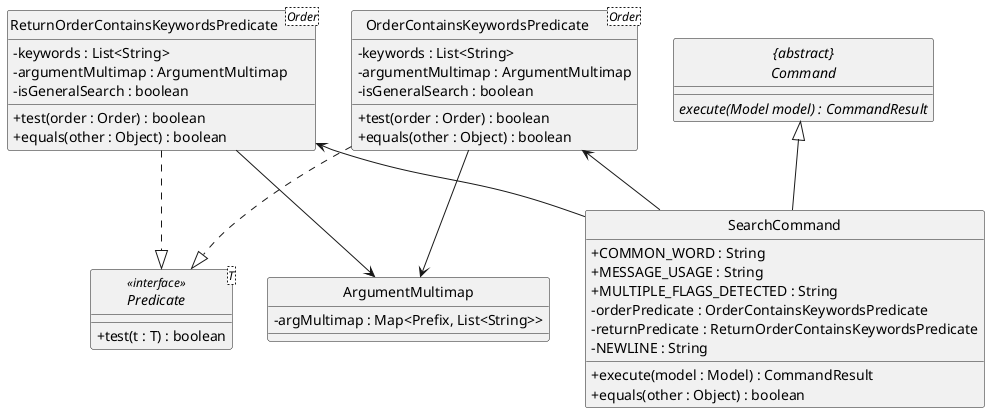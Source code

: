 @startuml
skinparam backgroundColor #ffffff
skinparam classAttributeIconSize 0
hide circle

OrderContainsKeywordsPredicate -down-> ArgumentMultimap
ReturnOrderContainsKeywordsPredicate -down-> ArgumentMultimap
"{abstract}\nCommand" <|-- SearchCommand
ReturnOrderContainsKeywordsPredicate <-down- SearchCommand
ReturnOrderContainsKeywordsPredicate -[dashed]-|> Predicate
OrderContainsKeywordsPredicate <-down- SearchCommand
OrderContainsKeywordsPredicate -[dashed]-|> Predicate

abstract class "{abstract}\nCommand" {
    {abstract} execute(Model model) : CommandResult
}

class SearchCommand {
    'Fields of SearchCommand
    + COMMON_WORD : String
    + MESSAGE_USAGE : String
    + MULTIPLE_FLAGS_DETECTED : String
    - orderPredicate : OrderContainsKeywordsPredicate
    - returnPredicate : ReturnOrderContainsKeywordsPredicate
    - NEWLINE : String

    'Methods of SearchCommand
    + execute(model : Model) : CommandResult
    + equals(other : Object) : boolean
}

class OrderContainsKeywordsPredicate<Order> {
    'Fields of OrderContainsKeywordsPredicate
    - keywords : List<String>
    - argumentMultimap : ArgumentMultimap
    - isGeneralSearch : boolean

    'Methods of OrderContainsKeywordsPredicate
    + test(order : Order) : boolean
    + equals(other : Object) : boolean

}

class ReturnOrderContainsKeywordsPredicate<Order> {
    'Fields of ReturnOrderContainsKeywordsPredicate
    - keywords : List<String>
    - argumentMultimap : ArgumentMultimap
    - isGeneralSearch : boolean

    'Methods of ReturnOrderContainsKeywordsPredicate
    + test(order : Order) : boolean
    + equals(other : Object) : boolean

}

interface Predicate<T> <<interface>> {
    'Interface Methods
    + test(t : T) : boolean
}

class ArgumentMultimap {
    'Fields of ArgumentMultimap
    - argMultimap : Map<Prefix, List<String>>

}

@enduml
